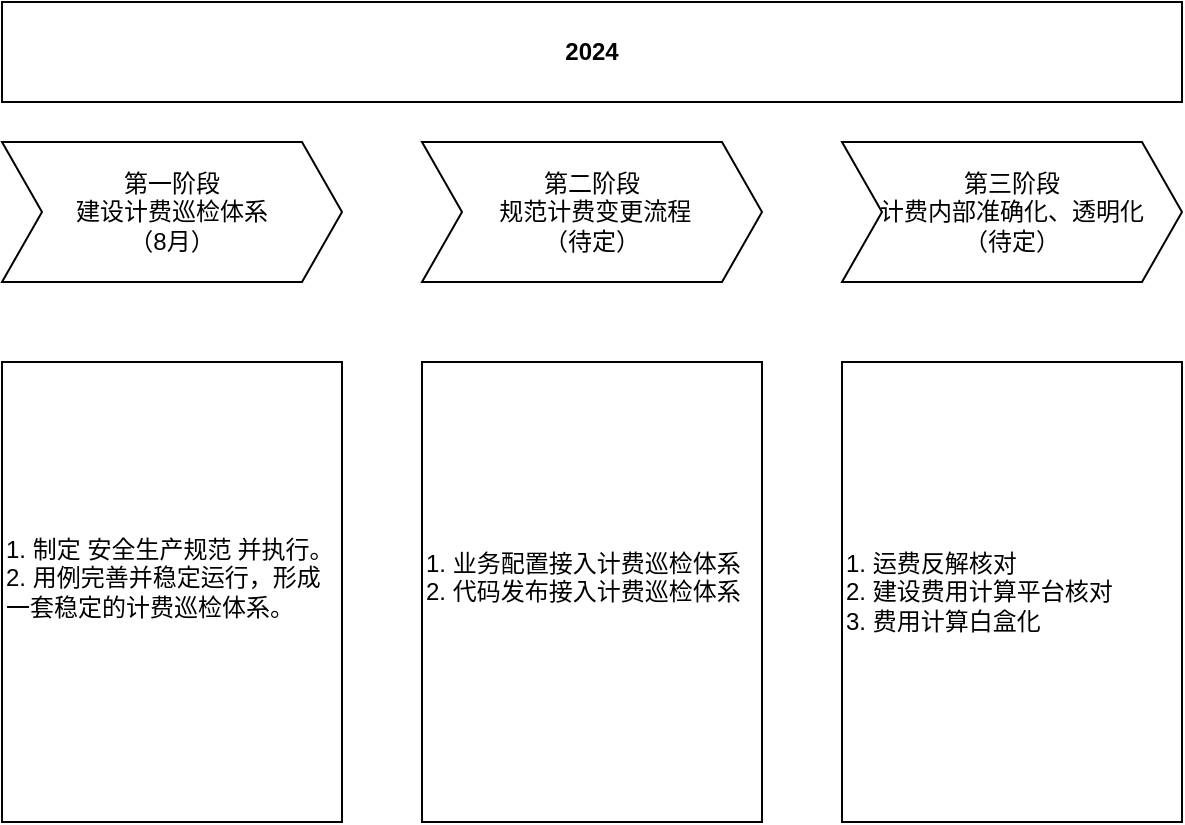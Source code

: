 <mxfile version="24.7.6">
  <diagram name="Page-1" id="d9b1e647-80fa-b4a2-5024-87a742678bcc">
    <mxGraphModel dx="1306" dy="1551" grid="1" gridSize="10" guides="1" tooltips="1" connect="1" arrows="1" fold="1" page="1" pageScale="1" pageWidth="1100" pageHeight="850" background="none" math="0" shadow="0">
      <root>
        <mxCell id="0" />
        <mxCell id="1" parent="0" />
        <mxCell id="hByDfbpF1siI-fQXKtIW-1" value="第一阶段&lt;div&gt;建设计费巡检体系&lt;div&gt;（8月）&lt;/div&gt;&lt;/div&gt;" style="shape=step;perimeter=stepPerimeter;whiteSpace=wrap;html=1;fixedSize=1;fillColor=none;labelBackgroundColor=none;" vertex="1" parent="1">
          <mxGeometry x="110" y="10" width="170" height="70" as="geometry" />
        </mxCell>
        <mxCell id="hByDfbpF1siI-fQXKtIW-2" value="第二阶段&lt;div&gt;&amp;nbsp;规范计费变更流程&lt;div&gt;（待定）&lt;/div&gt;&lt;/div&gt;" style="shape=step;perimeter=stepPerimeter;whiteSpace=wrap;html=1;fixedSize=1;fillColor=none;labelBackgroundColor=none;" vertex="1" parent="1">
          <mxGeometry x="320" y="10" width="170" height="70" as="geometry" />
        </mxCell>
        <mxCell id="hByDfbpF1siI-fQXKtIW-3" value="第三阶段&lt;div&gt;计费内部准确化、透明化&lt;br&gt;&lt;div&gt;（待定）&lt;br&gt;&lt;/div&gt;&lt;/div&gt;" style="shape=step;perimeter=stepPerimeter;whiteSpace=wrap;html=1;fixedSize=1;fillColor=none;labelBackgroundColor=none;" vertex="1" parent="1">
          <mxGeometry x="530" y="10" width="170" height="70" as="geometry" />
        </mxCell>
        <mxCell id="hByDfbpF1siI-fQXKtIW-4" value="&lt;b&gt;2024&lt;/b&gt;" style="rounded=0;whiteSpace=wrap;html=1;fillColor=none;labelBackgroundColor=none;" vertex="1" parent="1">
          <mxGeometry x="110" y="-60" width="590" height="50" as="geometry" />
        </mxCell>
        <mxCell id="hByDfbpF1siI-fQXKtIW-5" value="&lt;div&gt;1. 制定&amp;nbsp;&lt;span style=&quot;background-color: initial; font-family: -webkit-standard; caret-color: rgb(0, 0, 0);&quot;&gt;安全生产规范 并执行。&lt;/span&gt;&lt;br&gt;&lt;/div&gt;2. 用例完善并稳定运行，形成一套稳定的计费巡检体系。&lt;div&gt;&lt;br&gt;&lt;/div&gt;" style="rounded=0;whiteSpace=wrap;html=1;fillColor=none;align=left;labelBackgroundColor=none;" vertex="1" parent="1">
          <mxGeometry x="110" y="120" width="170" height="230" as="geometry" />
        </mxCell>
        <mxCell id="hByDfbpF1siI-fQXKtIW-6" value="&lt;span style=&quot;&quot;&gt;1. 业务配置接入计费巡检体系&lt;/span&gt;&lt;div&gt;&lt;span style=&quot;&quot;&gt;2. 代码发布接入&lt;/span&gt;&lt;span style=&quot;background-color: initial;&quot;&gt;计费巡检体系&lt;/span&gt;&lt;/div&gt;&lt;div&gt;&lt;br&gt;&lt;/div&gt;" style="rounded=0;whiteSpace=wrap;html=1;fillColor=none;align=left;labelBackgroundColor=none;" vertex="1" parent="1">
          <mxGeometry x="320" y="120" width="170" height="230" as="geometry" />
        </mxCell>
        <mxCell id="hByDfbpF1siI-fQXKtIW-7" value="1.&amp;nbsp;&lt;span style=&quot;background-color: initial;&quot;&gt;运费反解核对&lt;/span&gt;&lt;div&gt;&lt;span style=&quot;background-color: initial;&quot;&gt;2.&amp;nbsp;&lt;/span&gt;&lt;span style=&quot;background-color: initial;&quot;&gt;建设费用计算平台核对&lt;/span&gt;&lt;/div&gt;&lt;div&gt;&lt;span style=&quot;background-color: initial;&quot;&gt;3.&amp;nbsp;&lt;/span&gt;&lt;span style=&quot;background-color: initial;&quot;&gt;&lt;font style=&quot;font-size: 12px;&quot;&gt;费用计算白盒化&lt;/font&gt;&lt;/span&gt;&lt;/div&gt;" style="rounded=0;whiteSpace=wrap;html=1;fillColor=none;align=left;labelBackgroundColor=none;" vertex="1" parent="1">
          <mxGeometry x="530" y="120" width="170" height="230" as="geometry" />
        </mxCell>
      </root>
    </mxGraphModel>
  </diagram>
</mxfile>
